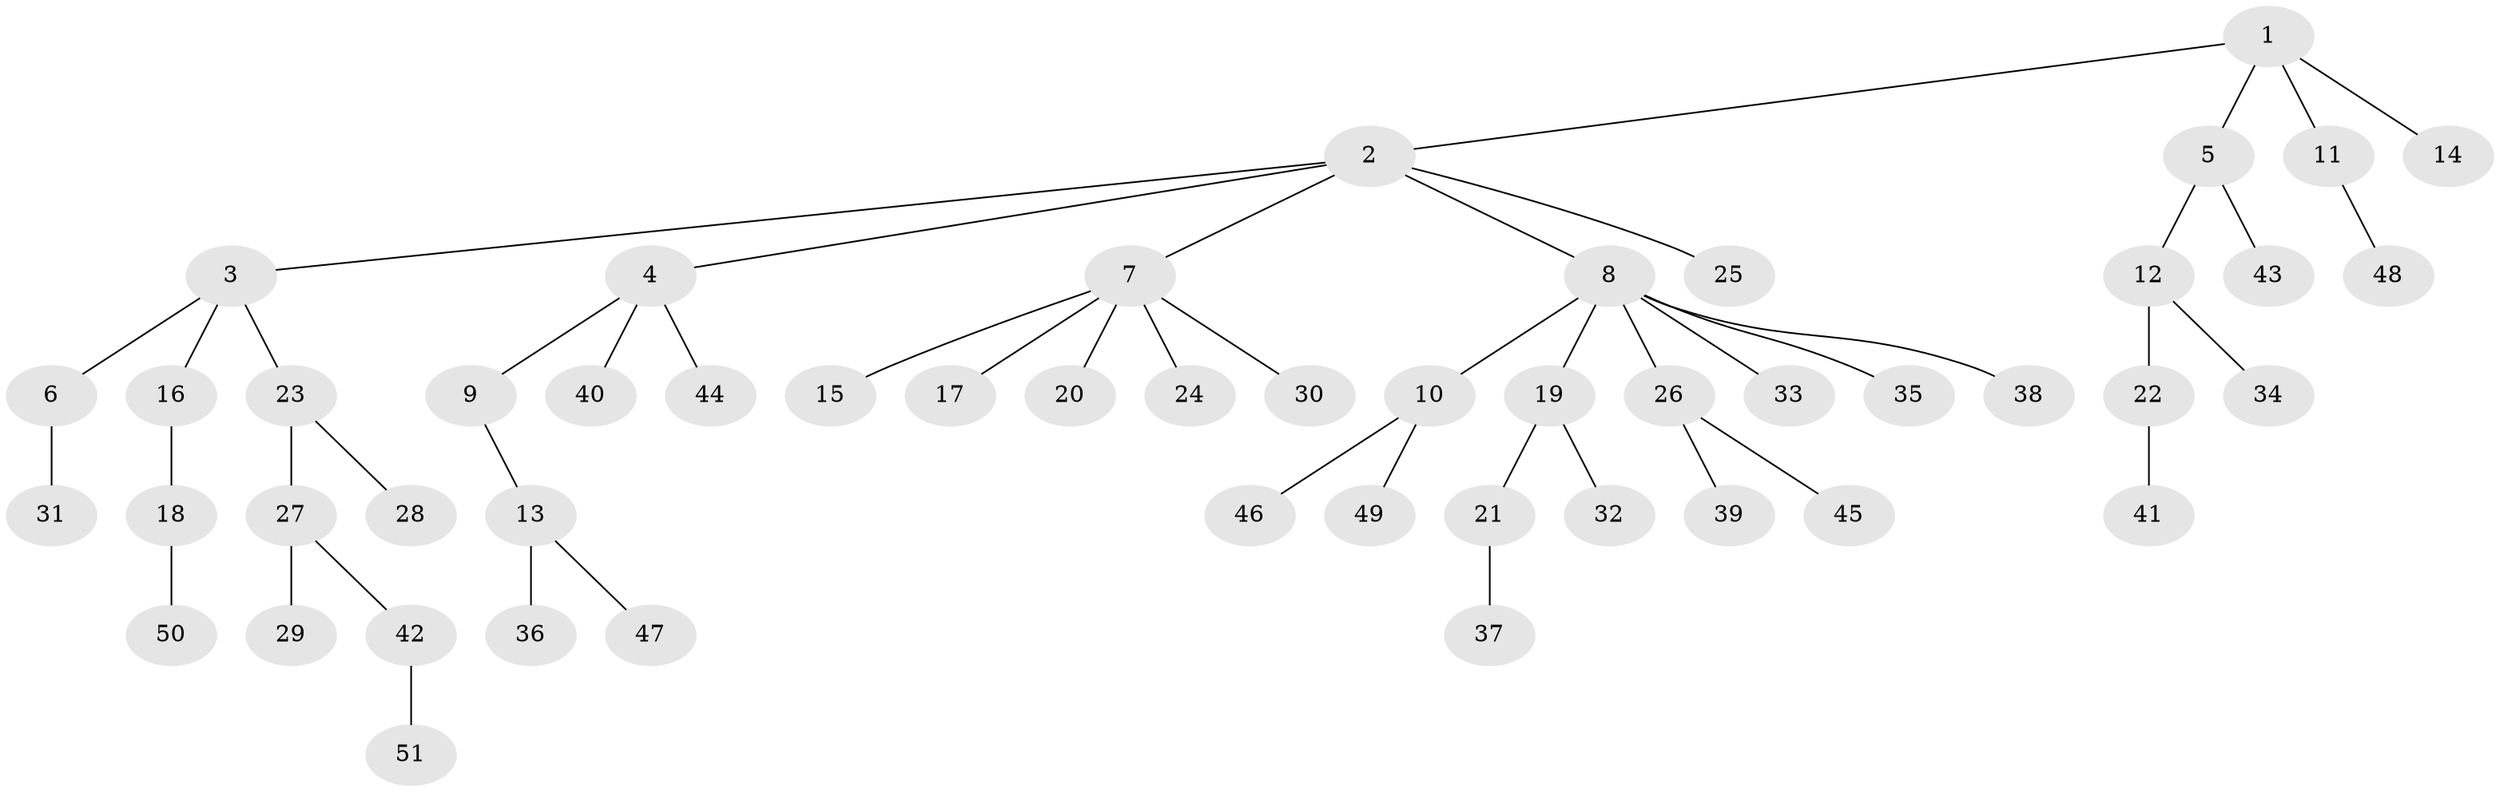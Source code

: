 // coarse degree distribution, {4: 0.07894736842105263, 8: 0.05263157894736842, 1: 0.631578947368421, 5: 0.02631578947368421, 2: 0.18421052631578946, 3: 0.02631578947368421}
// Generated by graph-tools (version 1.1) at 2025/24/03/03/25 07:24:07]
// undirected, 51 vertices, 50 edges
graph export_dot {
graph [start="1"]
  node [color=gray90,style=filled];
  1;
  2;
  3;
  4;
  5;
  6;
  7;
  8;
  9;
  10;
  11;
  12;
  13;
  14;
  15;
  16;
  17;
  18;
  19;
  20;
  21;
  22;
  23;
  24;
  25;
  26;
  27;
  28;
  29;
  30;
  31;
  32;
  33;
  34;
  35;
  36;
  37;
  38;
  39;
  40;
  41;
  42;
  43;
  44;
  45;
  46;
  47;
  48;
  49;
  50;
  51;
  1 -- 2;
  1 -- 5;
  1 -- 11;
  1 -- 14;
  2 -- 3;
  2 -- 4;
  2 -- 7;
  2 -- 8;
  2 -- 25;
  3 -- 6;
  3 -- 16;
  3 -- 23;
  4 -- 9;
  4 -- 40;
  4 -- 44;
  5 -- 12;
  5 -- 43;
  6 -- 31;
  7 -- 15;
  7 -- 17;
  7 -- 20;
  7 -- 24;
  7 -- 30;
  8 -- 10;
  8 -- 19;
  8 -- 26;
  8 -- 33;
  8 -- 35;
  8 -- 38;
  9 -- 13;
  10 -- 46;
  10 -- 49;
  11 -- 48;
  12 -- 22;
  12 -- 34;
  13 -- 36;
  13 -- 47;
  16 -- 18;
  18 -- 50;
  19 -- 21;
  19 -- 32;
  21 -- 37;
  22 -- 41;
  23 -- 27;
  23 -- 28;
  26 -- 39;
  26 -- 45;
  27 -- 29;
  27 -- 42;
  42 -- 51;
}
